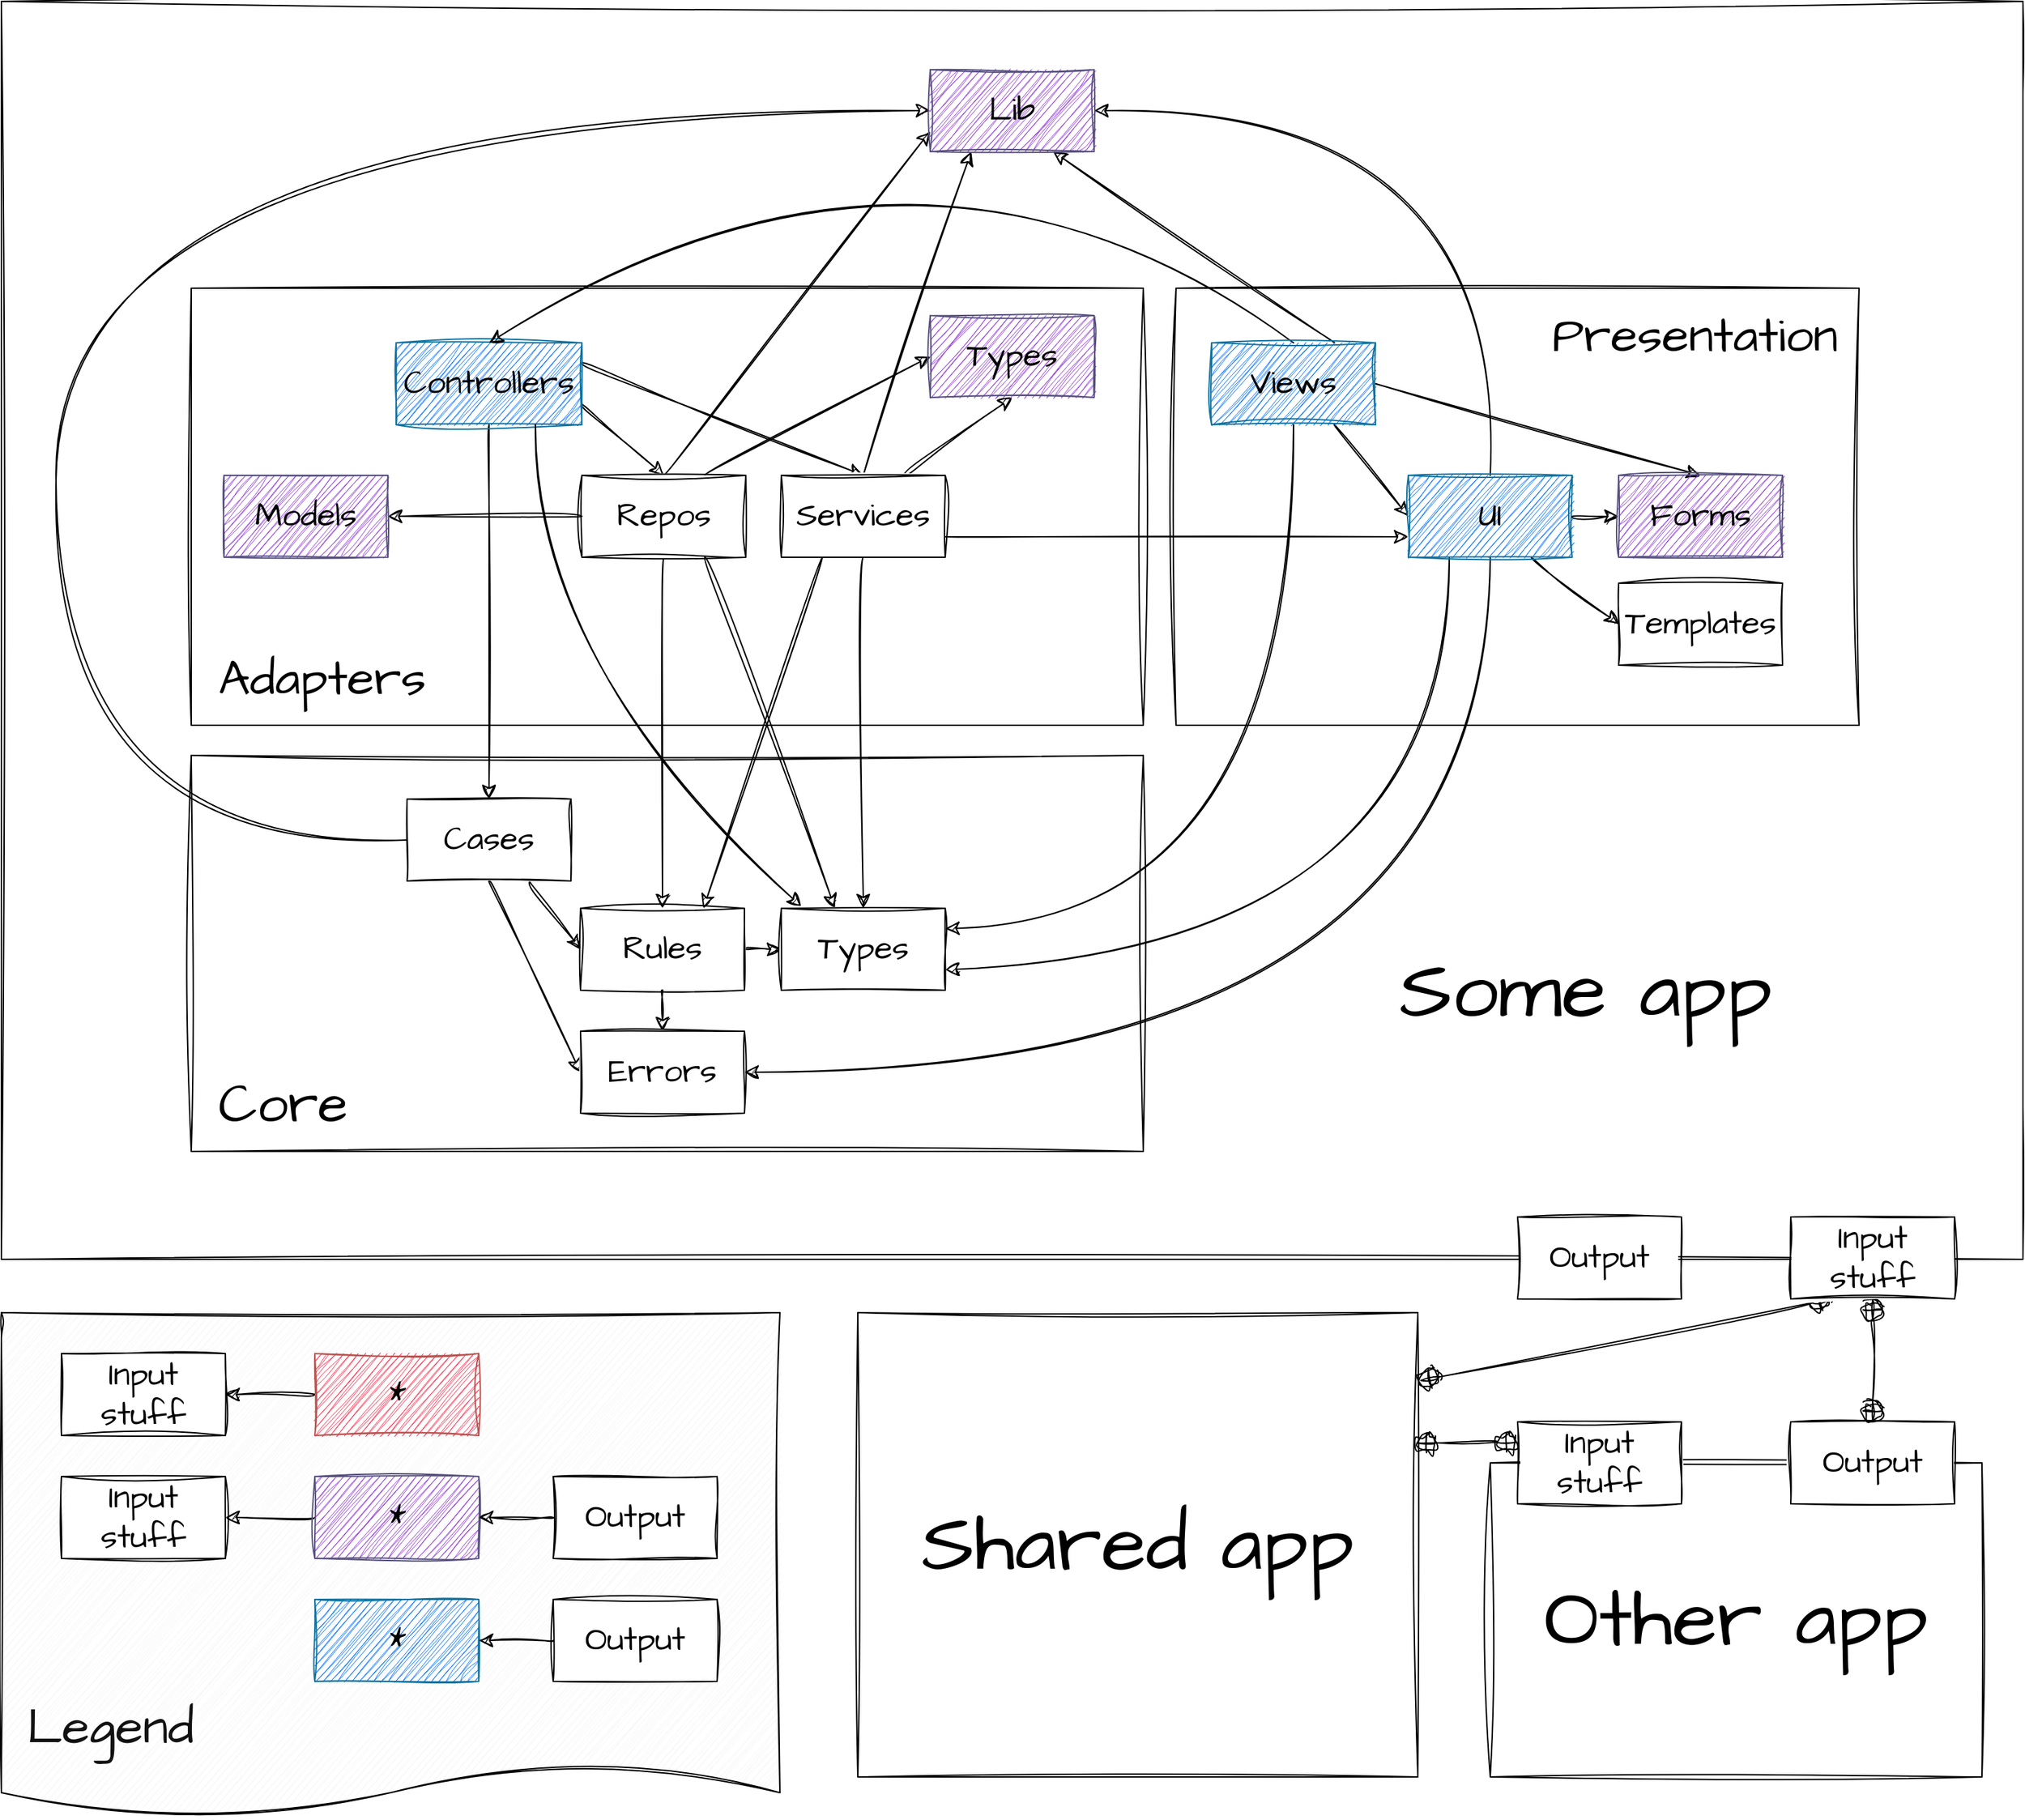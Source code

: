 <mxfile version="23.1.6" type="device">
  <diagram name="Страница — 1" id="mVnU4jTq70OQOzZevwu1">
    <mxGraphModel dx="3011" dy="1306" grid="1" gridSize="10" guides="1" tooltips="1" connect="1" arrows="1" fold="1" page="1" pageScale="1" pageWidth="827" pageHeight="1169" background="none" math="0" shadow="0">
      <root>
        <mxCell id="0" />
        <mxCell id="1" parent="0" />
        <mxCell id="TKcfGHtTZ0yKfoIuQ_Uf-179" value="" style="rounded=0;whiteSpace=wrap;html=1;sketch=1;hachureGap=4;jiggle=2;curveFitting=1;" parent="1" vertex="1">
          <mxGeometry x="-160" y="1120" width="1480" height="921" as="geometry" />
        </mxCell>
        <mxCell id="TKcfGHtTZ0yKfoIuQ_Uf-108" value="" style="rounded=0;whiteSpace=wrap;html=1;sketch=1;hachureGap=4;jiggle=2;curveFitting=1;" parent="1" vertex="1">
          <mxGeometry x="700" y="1330" width="500" height="320" as="geometry" />
        </mxCell>
        <mxCell id="TKcfGHtTZ0yKfoIuQ_Uf-106" value="" style="rounded=0;whiteSpace=wrap;html=1;sketch=1;hachureGap=4;jiggle=2;curveFitting=1;" parent="1" vertex="1">
          <mxGeometry x="-21" y="1330" width="697" height="320" as="geometry" />
        </mxCell>
        <mxCell id="TKcfGHtTZ0yKfoIuQ_Uf-49" value="" style="rounded=0;whiteSpace=wrap;html=1;sketch=1;hachureGap=4;jiggle=2;curveFitting=1;" parent="1" vertex="1">
          <mxGeometry x="-21" y="1672" width="697" height="290" as="geometry" />
        </mxCell>
        <mxCell id="TKcfGHtTZ0yKfoIuQ_Uf-29" style="edgeStyle=none;curved=1;rounded=0;sketch=1;hachureGap=4;jiggle=2;curveFitting=1;orthogonalLoop=1;jettySize=auto;html=1;exitX=0.5;exitY=1;exitDx=0;exitDy=0;entryX=0.5;entryY=0;entryDx=0;entryDy=0;fontSize=12;startSize=8;endSize=8;" parent="1" source="UX74rwGG2f7QxYB9D0yo-84" target="TKcfGHtTZ0yKfoIuQ_Uf-8" edge="1">
          <mxGeometry relative="1" as="geometry" />
        </mxCell>
        <mxCell id="TKcfGHtTZ0yKfoIuQ_Uf-30" style="edgeStyle=none;curved=1;rounded=0;sketch=1;hachureGap=4;jiggle=2;curveFitting=1;orthogonalLoop=1;jettySize=auto;html=1;exitX=1;exitY=0.5;exitDx=0;exitDy=0;entryX=0;entryY=0.5;entryDx=0;entryDy=0;fontSize=12;startSize=8;endSize=8;" parent="1" source="UX74rwGG2f7QxYB9D0yo-84" target="TKcfGHtTZ0yKfoIuQ_Uf-7" edge="1">
          <mxGeometry relative="1" as="geometry" />
        </mxCell>
        <mxCell id="UX74rwGG2f7QxYB9D0yo-84" value="Rules" style="rounded=0;whiteSpace=wrap;html=1;sketch=1;hachureGap=4;jiggle=2;curveFitting=1;fontFamily=Architects Daughter;fontSource=https%3A%2F%2Ffonts.googleapis.com%2Fcss%3Ffamily%3DArchitects%2BDaughter;fontSize=24;" parent="1" vertex="1">
          <mxGeometry x="264" y="1784" width="120" height="60" as="geometry" />
        </mxCell>
        <mxCell id="TKcfGHtTZ0yKfoIuQ_Uf-31" style="edgeStyle=none;curved=1;rounded=0;sketch=1;hachureGap=4;jiggle=2;curveFitting=1;orthogonalLoop=1;jettySize=auto;html=1;exitX=0.5;exitY=1;exitDx=0;exitDy=0;entryX=0;entryY=0.5;entryDx=0;entryDy=0;fontSize=12;startSize=8;endSize=8;" parent="1" source="UX74rwGG2f7QxYB9D0yo-86" target="TKcfGHtTZ0yKfoIuQ_Uf-8" edge="1">
          <mxGeometry relative="1" as="geometry" />
        </mxCell>
        <mxCell id="TKcfGHtTZ0yKfoIuQ_Uf-33" style="edgeStyle=none;curved=1;rounded=0;sketch=1;hachureGap=4;jiggle=2;curveFitting=1;orthogonalLoop=1;jettySize=auto;html=1;exitX=0.75;exitY=1;exitDx=0;exitDy=0;entryX=0;entryY=0.5;entryDx=0;entryDy=0;fontSize=12;startSize=8;endSize=8;" parent="1" source="UX74rwGG2f7QxYB9D0yo-86" target="UX74rwGG2f7QxYB9D0yo-84" edge="1">
          <mxGeometry relative="1" as="geometry" />
        </mxCell>
        <mxCell id="UX74rwGG2f7QxYB9D0yo-86" value="Cases" style="rounded=0;whiteSpace=wrap;html=1;sketch=1;hachureGap=4;jiggle=2;curveFitting=1;fontFamily=Architects Daughter;fontSource=https%3A%2F%2Ffonts.googleapis.com%2Fcss%3Ffamily%3DArchitects%2BDaughter;fontSize=24;" parent="1" vertex="1">
          <mxGeometry x="137" y="1704" width="120" height="60" as="geometry" />
        </mxCell>
        <mxCell id="TKcfGHtTZ0yKfoIuQ_Uf-40" style="edgeStyle=none;curved=1;rounded=0;sketch=1;hachureGap=4;jiggle=2;curveFitting=1;orthogonalLoop=1;jettySize=auto;html=1;exitX=1;exitY=0.75;exitDx=0;exitDy=0;entryX=0.5;entryY=0;entryDx=0;entryDy=0;fontSize=12;startSize=8;endSize=8;" parent="1" source="_jhVTj18RMerrXNWrsl8-9" target="TKcfGHtTZ0yKfoIuQ_Uf-2" edge="1">
          <mxGeometry relative="1" as="geometry" />
        </mxCell>
        <mxCell id="TKcfGHtTZ0yKfoIuQ_Uf-41" style="edgeStyle=none;curved=1;rounded=0;sketch=1;hachureGap=4;jiggle=2;curveFitting=1;orthogonalLoop=1;jettySize=auto;html=1;exitX=1;exitY=0.25;exitDx=0;exitDy=0;entryX=0.5;entryY=0;entryDx=0;entryDy=0;fontSize=12;startSize=8;endSize=8;" parent="1" source="_jhVTj18RMerrXNWrsl8-9" target="hDsHlZ-aKoO3E3blfvCy-31" edge="1">
          <mxGeometry relative="1" as="geometry" />
        </mxCell>
        <mxCell id="TKcfGHtTZ0yKfoIuQ_Uf-51" style="edgeStyle=none;curved=1;rounded=0;sketch=1;hachureGap=4;jiggle=2;curveFitting=1;orthogonalLoop=1;jettySize=auto;html=1;exitX=0.5;exitY=1;exitDx=0;exitDy=0;entryX=0.5;entryY=0;entryDx=0;entryDy=0;fontSize=12;startSize=8;endSize=8;" parent="1" source="_jhVTj18RMerrXNWrsl8-9" target="UX74rwGG2f7QxYB9D0yo-86" edge="1">
          <mxGeometry relative="1" as="geometry" />
        </mxCell>
        <mxCell id="_jhVTj18RMerrXNWrsl8-9" value="Controllers" style="rounded=0;whiteSpace=wrap;html=1;sketch=1;hachureGap=4;jiggle=2;curveFitting=1;fontFamily=Architects Daughter;fontSource=https%3A%2F%2Ffonts.googleapis.com%2Fcss%3Ffamily%3DArchitects%2BDaughter;fontSize=24;fillColor=#0D76FF;strokeColor=#10739e;" parent="1" vertex="1">
          <mxGeometry x="129" y="1370" width="136" height="60" as="geometry" />
        </mxCell>
        <mxCell id="TKcfGHtTZ0yKfoIuQ_Uf-53" style="edgeStyle=none;curved=1;rounded=0;sketch=1;hachureGap=4;jiggle=2;curveFitting=1;orthogonalLoop=1;jettySize=auto;html=1;exitX=0.5;exitY=1;exitDx=0;exitDy=0;entryX=0.5;entryY=0;entryDx=0;entryDy=0;fontSize=12;startSize=8;endSize=8;" parent="1" source="hDsHlZ-aKoO3E3blfvCy-31" target="TKcfGHtTZ0yKfoIuQ_Uf-7" edge="1">
          <mxGeometry relative="1" as="geometry" />
        </mxCell>
        <mxCell id="TKcfGHtTZ0yKfoIuQ_Uf-55" style="edgeStyle=none;curved=1;rounded=0;sketch=1;hachureGap=4;jiggle=2;curveFitting=1;orthogonalLoop=1;jettySize=auto;html=1;exitX=0.25;exitY=1;exitDx=0;exitDy=0;entryX=0.75;entryY=0;entryDx=0;entryDy=0;fontSize=12;startSize=8;endSize=8;" parent="1" source="hDsHlZ-aKoO3E3blfvCy-31" target="UX74rwGG2f7QxYB9D0yo-84" edge="1">
          <mxGeometry relative="1" as="geometry" />
        </mxCell>
        <mxCell id="TKcfGHtTZ0yKfoIuQ_Uf-114" style="edgeStyle=none;curved=1;rounded=0;sketch=1;hachureGap=4;jiggle=2;curveFitting=1;orthogonalLoop=1;jettySize=auto;html=1;exitX=0.75;exitY=0;exitDx=0;exitDy=0;entryX=0.5;entryY=1;entryDx=0;entryDy=0;fontSize=12;startSize=8;endSize=8;" parent="1" source="hDsHlZ-aKoO3E3blfvCy-31" target="TKcfGHtTZ0yKfoIuQ_Uf-113" edge="1">
          <mxGeometry relative="1" as="geometry" />
        </mxCell>
        <mxCell id="TKcfGHtTZ0yKfoIuQ_Uf-125" style="edgeStyle=none;curved=1;rounded=0;sketch=1;hachureGap=4;jiggle=2;curveFitting=1;orthogonalLoop=1;jettySize=auto;html=1;exitX=1;exitY=0.75;exitDx=0;exitDy=0;entryX=0;entryY=0.75;entryDx=0;entryDy=0;fontSize=12;startSize=8;endSize=8;" parent="1" source="hDsHlZ-aKoO3E3blfvCy-31" target="TKcfGHtTZ0yKfoIuQ_Uf-71" edge="1">
          <mxGeometry relative="1" as="geometry" />
        </mxCell>
        <mxCell id="TKcfGHtTZ0yKfoIuQ_Uf-146" style="edgeStyle=none;curved=1;rounded=0;sketch=1;hachureGap=4;jiggle=2;curveFitting=1;orthogonalLoop=1;jettySize=auto;html=1;exitX=0.5;exitY=0;exitDx=0;exitDy=0;entryX=0.25;entryY=1;entryDx=0;entryDy=0;fontSize=12;startSize=8;endSize=8;" parent="1" source="hDsHlZ-aKoO3E3blfvCy-31" target="TKcfGHtTZ0yKfoIuQ_Uf-134" edge="1">
          <mxGeometry relative="1" as="geometry" />
        </mxCell>
        <mxCell id="hDsHlZ-aKoO3E3blfvCy-31" value="Services" style="rounded=0;whiteSpace=wrap;html=1;sketch=1;hachureGap=4;jiggle=2;curveFitting=1;fontFamily=Architects Daughter;fontSource=https%3A%2F%2Ffonts.googleapis.com%2Fcss%3Ffamily%3DArchitects%2BDaughter;fontSize=24;" parent="1" vertex="1">
          <mxGeometry x="411" y="1467" width="120" height="60" as="geometry" />
        </mxCell>
        <mxCell id="TKcfGHtTZ0yKfoIuQ_Uf-52" style="edgeStyle=none;curved=1;rounded=0;sketch=1;hachureGap=4;jiggle=2;curveFitting=1;orthogonalLoop=1;jettySize=auto;html=1;exitX=0.5;exitY=1;exitDx=0;exitDy=0;entryX=0.5;entryY=0;entryDx=0;entryDy=0;fontSize=12;startSize=8;endSize=8;" parent="1" source="TKcfGHtTZ0yKfoIuQ_Uf-2" target="UX74rwGG2f7QxYB9D0yo-84" edge="1">
          <mxGeometry relative="1" as="geometry" />
        </mxCell>
        <mxCell id="TKcfGHtTZ0yKfoIuQ_Uf-115" style="edgeStyle=none;curved=1;rounded=0;sketch=1;hachureGap=4;jiggle=2;curveFitting=1;orthogonalLoop=1;jettySize=auto;html=1;exitX=0.75;exitY=0;exitDx=0;exitDy=0;entryX=0;entryY=0.5;entryDx=0;entryDy=0;fontSize=12;startSize=8;endSize=8;" parent="1" source="TKcfGHtTZ0yKfoIuQ_Uf-2" target="TKcfGHtTZ0yKfoIuQ_Uf-113" edge="1">
          <mxGeometry relative="1" as="geometry" />
        </mxCell>
        <mxCell id="TKcfGHtTZ0yKfoIuQ_Uf-124" style="edgeStyle=none;curved=1;rounded=0;sketch=1;hachureGap=4;jiggle=2;curveFitting=1;orthogonalLoop=1;jettySize=auto;html=1;exitX=0;exitY=0.5;exitDx=0;exitDy=0;entryX=1;entryY=0.5;entryDx=0;entryDy=0;fontSize=12;startSize=8;endSize=8;" parent="1" source="TKcfGHtTZ0yKfoIuQ_Uf-2" target="TKcfGHtTZ0yKfoIuQ_Uf-90" edge="1">
          <mxGeometry relative="1" as="geometry" />
        </mxCell>
        <mxCell id="TKcfGHtTZ0yKfoIuQ_Uf-139" style="edgeStyle=none;curved=1;rounded=0;sketch=1;hachureGap=4;jiggle=2;curveFitting=1;orthogonalLoop=1;jettySize=auto;html=1;exitX=0.5;exitY=0;exitDx=0;exitDy=0;entryX=0;entryY=0.75;entryDx=0;entryDy=0;fontSize=12;startSize=8;endSize=8;" parent="1" source="TKcfGHtTZ0yKfoIuQ_Uf-2" target="TKcfGHtTZ0yKfoIuQ_Uf-134" edge="1">
          <mxGeometry relative="1" as="geometry" />
        </mxCell>
        <mxCell id="TKcfGHtTZ0yKfoIuQ_Uf-2" value="Repos" style="rounded=0;whiteSpace=wrap;html=1;sketch=1;hachureGap=4;jiggle=2;curveFitting=1;fontFamily=Architects Daughter;fontSource=https%3A%2F%2Ffonts.googleapis.com%2Fcss%3Ffamily%3DArchitects%2BDaughter;fontSize=24;" parent="1" vertex="1">
          <mxGeometry x="265" y="1467" width="120" height="60" as="geometry" />
        </mxCell>
        <mxCell id="TKcfGHtTZ0yKfoIuQ_Uf-7" value="Types" style="rounded=0;whiteSpace=wrap;html=1;sketch=1;hachureGap=4;jiggle=2;curveFitting=1;fontFamily=Architects Daughter;fontSource=https%3A%2F%2Ffonts.googleapis.com%2Fcss%3Ffamily%3DArchitects%2BDaughter;fontSize=24;" parent="1" vertex="1">
          <mxGeometry x="411" y="1784" width="120" height="60" as="geometry" />
        </mxCell>
        <mxCell id="TKcfGHtTZ0yKfoIuQ_Uf-8" value="Errors" style="rounded=0;whiteSpace=wrap;html=1;sketch=1;hachureGap=4;jiggle=2;curveFitting=1;fontFamily=Architects Daughter;fontSource=https%3A%2F%2Ffonts.googleapis.com%2Fcss%3Ffamily%3DArchitects%2BDaughter;fontSize=24;" parent="1" vertex="1">
          <mxGeometry x="264" y="1874" width="120" height="60" as="geometry" />
        </mxCell>
        <mxCell id="TKcfGHtTZ0yKfoIuQ_Uf-50" value="Core" style="text;html=1;align=left;verticalAlign=middle;whiteSpace=wrap;rounded=0;fontSize=40;fontFamily=Architects Daughter;fontSource=https%3A%2F%2Ffonts.googleapis.com%2Fcss%3Ffamily%3DArchitects%2BDaughter;" parent="1" vertex="1">
          <mxGeometry x="-3.5" y="1913" width="60" height="30" as="geometry" />
        </mxCell>
        <mxCell id="TKcfGHtTZ0yKfoIuQ_Uf-54" style="edgeStyle=none;curved=1;rounded=0;sketch=1;hachureGap=4;jiggle=2;curveFitting=1;orthogonalLoop=1;jettySize=auto;html=1;exitX=0.75;exitY=1;exitDx=0;exitDy=0;entryX=0.327;entryY=-0.006;entryDx=0;entryDy=0;entryPerimeter=0;fontSize=12;startSize=8;endSize=8;" parent="1" source="TKcfGHtTZ0yKfoIuQ_Uf-2" target="TKcfGHtTZ0yKfoIuQ_Uf-7" edge="1">
          <mxGeometry relative="1" as="geometry" />
        </mxCell>
        <mxCell id="TKcfGHtTZ0yKfoIuQ_Uf-59" style="edgeStyle=none;curved=1;rounded=0;sketch=1;hachureGap=4;jiggle=2;curveFitting=1;orthogonalLoop=1;jettySize=auto;html=1;exitX=0.75;exitY=1;exitDx=0;exitDy=0;entryX=0.122;entryY=-0.025;entryDx=0;entryDy=0;entryPerimeter=0;fontSize=12;startSize=8;endSize=8;" parent="1" source="_jhVTj18RMerrXNWrsl8-9" target="TKcfGHtTZ0yKfoIuQ_Uf-7" edge="1">
          <mxGeometry relative="1" as="geometry">
            <Array as="points">
              <mxPoint x="231" y="1610" />
            </Array>
          </mxGeometry>
        </mxCell>
        <mxCell id="TKcfGHtTZ0yKfoIuQ_Uf-76" style="edgeStyle=none;curved=1;rounded=0;sketch=1;hachureGap=4;jiggle=2;curveFitting=1;orthogonalLoop=1;jettySize=auto;html=1;exitX=0.75;exitY=1;exitDx=0;exitDy=0;entryX=0;entryY=0.5;entryDx=0;entryDy=0;fontSize=12;startSize=8;endSize=8;" parent="1" source="TKcfGHtTZ0yKfoIuQ_Uf-62" target="TKcfGHtTZ0yKfoIuQ_Uf-71" edge="1">
          <mxGeometry relative="1" as="geometry" />
        </mxCell>
        <mxCell id="TKcfGHtTZ0yKfoIuQ_Uf-77" style="edgeStyle=none;curved=1;rounded=0;sketch=1;hachureGap=4;jiggle=2;curveFitting=1;orthogonalLoop=1;jettySize=auto;html=1;exitX=1;exitY=0.5;exitDx=0;exitDy=0;entryX=0.5;entryY=0;entryDx=0;entryDy=0;fontSize=12;startSize=8;endSize=8;" parent="1" source="TKcfGHtTZ0yKfoIuQ_Uf-62" target="TKcfGHtTZ0yKfoIuQ_Uf-73" edge="1">
          <mxGeometry relative="1" as="geometry" />
        </mxCell>
        <mxCell id="TKcfGHtTZ0yKfoIuQ_Uf-83" style="edgeStyle=none;curved=1;rounded=0;sketch=1;hachureGap=4;jiggle=2;curveFitting=1;orthogonalLoop=1;jettySize=auto;html=1;exitX=0.5;exitY=0;exitDx=0;exitDy=0;entryX=0.5;entryY=0;entryDx=0;entryDy=0;fontSize=12;startSize=8;endSize=8;" parent="1" source="TKcfGHtTZ0yKfoIuQ_Uf-62" target="_jhVTj18RMerrXNWrsl8-9" edge="1">
          <mxGeometry relative="1" as="geometry">
            <Array as="points">
              <mxPoint x="520" y="1170" />
            </Array>
          </mxGeometry>
        </mxCell>
        <mxCell id="TKcfGHtTZ0yKfoIuQ_Uf-110" style="edgeStyle=none;curved=1;rounded=0;sketch=1;hachureGap=4;jiggle=2;curveFitting=1;orthogonalLoop=1;jettySize=auto;html=1;exitX=0.5;exitY=1;exitDx=0;exitDy=0;entryX=1;entryY=0.25;entryDx=0;entryDy=0;fontSize=12;startSize=8;endSize=8;" parent="1" source="TKcfGHtTZ0yKfoIuQ_Uf-62" target="TKcfGHtTZ0yKfoIuQ_Uf-7" edge="1">
          <mxGeometry relative="1" as="geometry">
            <Array as="points">
              <mxPoint x="786" y="1790" />
            </Array>
          </mxGeometry>
        </mxCell>
        <mxCell id="TKcfGHtTZ0yKfoIuQ_Uf-137" style="edgeStyle=none;curved=1;rounded=0;sketch=1;hachureGap=4;jiggle=2;curveFitting=1;orthogonalLoop=1;jettySize=auto;html=1;exitX=0.75;exitY=0;exitDx=0;exitDy=0;entryX=0.75;entryY=1;entryDx=0;entryDy=0;fontSize=12;startSize=8;endSize=8;" parent="1" source="TKcfGHtTZ0yKfoIuQ_Uf-62" target="TKcfGHtTZ0yKfoIuQ_Uf-134" edge="1">
          <mxGeometry relative="1" as="geometry" />
        </mxCell>
        <mxCell id="TKcfGHtTZ0yKfoIuQ_Uf-62" value="Views" style="rounded=0;whiteSpace=wrap;html=1;sketch=1;hachureGap=4;jiggle=2;curveFitting=1;fontFamily=Architects Daughter;fontSource=https%3A%2F%2Ffonts.googleapis.com%2Fcss%3Ffamily%3DArchitects%2BDaughter;fontSize=24;fillColor=#0D76FF;strokeColor=#10739e;" parent="1" vertex="1">
          <mxGeometry x="726" y="1370" width="120" height="60" as="geometry" />
        </mxCell>
        <mxCell id="TKcfGHtTZ0yKfoIuQ_Uf-138" style="edgeStyle=none;curved=1;rounded=0;sketch=1;hachureGap=4;jiggle=2;curveFitting=1;orthogonalLoop=1;jettySize=auto;html=1;exitX=0;exitY=0.5;exitDx=0;exitDy=0;entryX=0;entryY=0.5;entryDx=0;entryDy=0;fontSize=12;startSize=8;endSize=8;" parent="1" source="UX74rwGG2f7QxYB9D0yo-86" target="TKcfGHtTZ0yKfoIuQ_Uf-134" edge="1">
          <mxGeometry relative="1" as="geometry">
            <Array as="points">
              <mxPoint x="-120" y="1742" />
              <mxPoint x="-120" y="1200" />
            </Array>
            <mxPoint x="3" y="1822.0" as="sourcePoint" />
          </mxGeometry>
        </mxCell>
        <mxCell id="TKcfGHtTZ0yKfoIuQ_Uf-70" value="Adapters" style="text;html=1;align=left;verticalAlign=middle;whiteSpace=wrap;rounded=0;fontSize=36;fontFamily=Architects Daughter;fontSource=https%3A%2F%2Ffonts.googleapis.com%2Fcss%3Ffamily%3DArchitects%2BDaughter;" parent="1" vertex="1">
          <mxGeometry x="-3.5" y="1601" width="60" height="30" as="geometry" />
        </mxCell>
        <mxCell id="TKcfGHtTZ0yKfoIuQ_Uf-84" style="edgeStyle=none;curved=1;rounded=0;sketch=1;hachureGap=4;jiggle=2;curveFitting=1;orthogonalLoop=1;jettySize=auto;html=1;exitX=1;exitY=0.5;exitDx=0;exitDy=0;entryX=0;entryY=0.5;entryDx=0;entryDy=0;fontSize=12;startSize=8;endSize=8;" parent="1" source="TKcfGHtTZ0yKfoIuQ_Uf-71" target="TKcfGHtTZ0yKfoIuQ_Uf-73" edge="1">
          <mxGeometry relative="1" as="geometry" />
        </mxCell>
        <mxCell id="TKcfGHtTZ0yKfoIuQ_Uf-85" style="edgeStyle=none;curved=1;rounded=0;sketch=1;hachureGap=4;jiggle=2;curveFitting=1;orthogonalLoop=1;jettySize=auto;html=1;exitX=0.5;exitY=1;exitDx=0;exitDy=0;entryX=1;entryY=0.5;entryDx=0;entryDy=0;fontSize=12;startSize=8;endSize=8;" parent="1" source="TKcfGHtTZ0yKfoIuQ_Uf-71" target="TKcfGHtTZ0yKfoIuQ_Uf-8" edge="1">
          <mxGeometry relative="1" as="geometry">
            <Array as="points">
              <mxPoint x="930" y="1900" />
            </Array>
          </mxGeometry>
        </mxCell>
        <mxCell id="TKcfGHtTZ0yKfoIuQ_Uf-118" style="edgeStyle=none;curved=1;rounded=0;sketch=1;hachureGap=4;jiggle=2;curveFitting=1;orthogonalLoop=1;jettySize=auto;html=1;exitX=0.25;exitY=1;exitDx=0;exitDy=0;entryX=1;entryY=0.75;entryDx=0;entryDy=0;fontSize=12;startSize=8;endSize=8;" parent="1" source="TKcfGHtTZ0yKfoIuQ_Uf-71" target="TKcfGHtTZ0yKfoIuQ_Uf-7" edge="1">
          <mxGeometry relative="1" as="geometry">
            <Array as="points">
              <mxPoint x="900" y="1814" />
            </Array>
          </mxGeometry>
        </mxCell>
        <mxCell id="TKcfGHtTZ0yKfoIuQ_Uf-123" style="edgeStyle=none;curved=1;rounded=0;sketch=1;hachureGap=4;jiggle=2;curveFitting=1;orthogonalLoop=1;jettySize=auto;html=1;exitX=0.75;exitY=1;exitDx=0;exitDy=0;entryX=0;entryY=0.5;entryDx=0;entryDy=0;fontSize=12;startSize=8;endSize=8;" parent="1" source="TKcfGHtTZ0yKfoIuQ_Uf-71" target="TKcfGHtTZ0yKfoIuQ_Uf-121" edge="1">
          <mxGeometry relative="1" as="geometry" />
        </mxCell>
        <mxCell id="TKcfGHtTZ0yKfoIuQ_Uf-136" style="edgeStyle=none;curved=1;rounded=0;sketch=1;hachureGap=4;jiggle=2;curveFitting=1;orthogonalLoop=1;jettySize=auto;html=1;exitX=0.5;exitY=0;exitDx=0;exitDy=0;entryX=1;entryY=0.5;entryDx=0;entryDy=0;fontSize=12;startSize=8;endSize=8;" parent="1" source="TKcfGHtTZ0yKfoIuQ_Uf-71" target="TKcfGHtTZ0yKfoIuQ_Uf-134" edge="1">
          <mxGeometry relative="1" as="geometry">
            <Array as="points">
              <mxPoint x="940" y="1200" />
            </Array>
          </mxGeometry>
        </mxCell>
        <mxCell id="TKcfGHtTZ0yKfoIuQ_Uf-71" value="UI" style="rounded=0;whiteSpace=wrap;html=1;sketch=1;hachureGap=4;jiggle=2;curveFitting=1;fontFamily=Architects Daughter;fontSource=https%3A%2F%2Ffonts.googleapis.com%2Fcss%3Ffamily%3DArchitects%2BDaughter;fontSize=24;fillColor=#0D76FF;strokeColor=#10739e;" parent="1" vertex="1">
          <mxGeometry x="870" y="1467" width="120" height="60" as="geometry" />
        </mxCell>
        <mxCell id="TKcfGHtTZ0yKfoIuQ_Uf-73" value="Forms" style="rounded=0;whiteSpace=wrap;html=1;sketch=1;hachureGap=4;jiggle=2;curveFitting=1;fontFamily=Architects Daughter;fontSource=https%3A%2F%2Ffonts.googleapis.com%2Fcss%3Ffamily%3DArchitects%2BDaughter;fontSize=24;fillColor=#943FD9;strokeColor=#56517e;" parent="1" vertex="1">
          <mxGeometry x="1024" y="1467" width="120" height="60" as="geometry" />
        </mxCell>
        <mxCell id="TKcfGHtTZ0yKfoIuQ_Uf-90" value="Models" style="rounded=0;whiteSpace=wrap;html=1;hachureGap=4;fontFamily=Architects Daughter;fontSource=https%3A%2F%2Ffonts.googleapis.com%2Fcss%3Ffamily%3DArchitects%2BDaughter;fontSize=24;sketch=1;curveFitting=1;jiggle=2;glass=0;fillColor=#943FD9;strokeColor=#56517e;" parent="1" vertex="1">
          <mxGeometry x="3" y="1467" width="120" height="60" as="geometry" />
        </mxCell>
        <mxCell id="TKcfGHtTZ0yKfoIuQ_Uf-111" value="Presentation" style="text;html=1;align=center;verticalAlign=middle;whiteSpace=wrap;rounded=0;fontSize=36;fontFamily=Architects Daughter;fontSource=https%3A%2F%2Ffonts.googleapis.com%2Fcss%3Ffamily%3DArchitects%2BDaughter;" parent="1" vertex="1">
          <mxGeometry x="1050" y="1350" width="60" height="30" as="geometry" />
        </mxCell>
        <mxCell id="TKcfGHtTZ0yKfoIuQ_Uf-113" value="Types" style="rounded=0;whiteSpace=wrap;html=1;sketch=1;hachureGap=4;jiggle=2;curveFitting=1;fontFamily=Architects Daughter;fontSource=https%3A%2F%2Ffonts.googleapis.com%2Fcss%3Ffamily%3DArchitects%2BDaughter;fontSize=24;fillColor=#943FD9;strokeColor=#56517e;" parent="1" vertex="1">
          <mxGeometry x="520" y="1350" width="120" height="60" as="geometry" />
        </mxCell>
        <mxCell id="TKcfGHtTZ0yKfoIuQ_Uf-121" value="Templates" style="rounded=0;whiteSpace=wrap;html=1;sketch=1;hachureGap=4;jiggle=2;curveFitting=1;fontFamily=Architects Daughter;fontSource=https%3A%2F%2Ffonts.googleapis.com%2Fcss%3Ffamily%3DArchitects%2BDaughter;fontSize=24;" parent="1" vertex="1">
          <mxGeometry x="1024" y="1546" width="120" height="60" as="geometry" />
        </mxCell>
        <mxCell id="TKcfGHtTZ0yKfoIuQ_Uf-134" value="Lib" style="rounded=0;whiteSpace=wrap;html=1;sketch=1;hachureGap=4;jiggle=2;curveFitting=1;fontFamily=Architects Daughter;fontSource=https%3A%2F%2Ffonts.googleapis.com%2Fcss%3Ffamily%3DArchitects%2BDaughter;fontSize=24;fillColor=#943FD9;strokeColor=#56517e;" parent="1" vertex="1">
          <mxGeometry x="520" y="1170" width="120" height="60" as="geometry" />
        </mxCell>
        <mxCell id="TKcfGHtTZ0yKfoIuQ_Uf-221" style="edgeStyle=none;curved=1;rounded=0;sketch=1;hachureGap=4;jiggle=2;curveFitting=1;orthogonalLoop=1;jettySize=auto;html=1;exitX=0.5;exitY=1;exitDx=0;exitDy=0;entryX=0.5;entryY=0;entryDx=0;entryDy=0;fontSize=12;startSize=6;endSize=6;endArrow=circlePlus;endFill=0;startArrow=circlePlus;startFill=0;" parent="1" source="TKcfGHtTZ0yKfoIuQ_Uf-211" target="TKcfGHtTZ0yKfoIuQ_Uf-215" edge="1">
          <mxGeometry relative="1" as="geometry" />
        </mxCell>
        <mxCell id="TKcfGHtTZ0yKfoIuQ_Uf-226" style="edgeStyle=none;curved=1;rounded=0;sketch=1;hachureGap=4;jiggle=2;curveFitting=1;orthogonalLoop=1;jettySize=auto;html=1;exitX=0.25;exitY=1;exitDx=0;exitDy=0;fontSize=12;endArrow=circlePlus;endFill=0;entryX=1.003;entryY=0.147;entryDx=0;entryDy=0;entryPerimeter=0;startArrow=circlePlus;startFill=0;" parent="1" source="TKcfGHtTZ0yKfoIuQ_Uf-211" target="TKcfGHtTZ0yKfoIuQ_Uf-213" edge="1">
          <mxGeometry relative="1" as="geometry">
            <mxPoint x="880" y="2170" as="targetPoint" />
          </mxGeometry>
        </mxCell>
        <mxCell id="TKcfGHtTZ0yKfoIuQ_Uf-211" value="Input stuff" style="rounded=0;whiteSpace=wrap;html=1;sketch=1;hachureGap=4;jiggle=2;curveFitting=1;fontFamily=Architects Daughter;fontSource=https%3A%2F%2Ffonts.googleapis.com%2Fcss%3Ffamily%3DArchitects%2BDaughter;fontSize=24;" parent="1" vertex="1">
          <mxGeometry x="1150" y="2010" width="120" height="60" as="geometry" />
        </mxCell>
        <mxCell id="TKcfGHtTZ0yKfoIuQ_Uf-212" value="Output" style="rounded=0;whiteSpace=wrap;html=1;sketch=1;hachureGap=4;jiggle=2;curveFitting=1;fontFamily=Architects Daughter;fontSource=https%3A%2F%2Ffonts.googleapis.com%2Fcss%3Ffamily%3DArchitects%2BDaughter;fontSize=24;" parent="1" vertex="1">
          <mxGeometry x="950" y="2010" width="120" height="60" as="geometry" />
        </mxCell>
        <mxCell id="TKcfGHtTZ0yKfoIuQ_Uf-213" value="Shared app" style="rounded=0;whiteSpace=wrap;html=1;sketch=1;hachureGap=4;jiggle=2;curveFitting=1;fontSize=60;fontFamily=Architects Daughter;fontSource=https%3A%2F%2Ffonts.googleapis.com%2Fcss%3Ffamily%3DArchitects%2BDaughter;" parent="1" vertex="1">
          <mxGeometry x="467" y="2080" width="410" height="340" as="geometry" />
        </mxCell>
        <mxCell id="TKcfGHtTZ0yKfoIuQ_Uf-214" value="&lt;font style=&quot;font-size: 60px;&quot;&gt;Other app&lt;/font&gt;" style="rounded=0;whiteSpace=wrap;html=1;sketch=1;hachureGap=4;jiggle=2;curveFitting=1;fontFamily=Architects Daughter;fontSource=https%3A%2F%2Ffonts.googleapis.com%2Fcss%3Ffamily%3DArchitects%2BDaughter;fontSize=60;" parent="1" vertex="1">
          <mxGeometry x="930" y="2190" width="360" height="230" as="geometry" />
        </mxCell>
        <mxCell id="TKcfGHtTZ0yKfoIuQ_Uf-215" value="Output" style="rounded=0;whiteSpace=wrap;html=1;sketch=1;hachureGap=4;jiggle=2;curveFitting=1;fontFamily=Architects Daughter;fontSource=https%3A%2F%2Ffonts.googleapis.com%2Fcss%3Ffamily%3DArchitects%2BDaughter;fontSize=24;" parent="1" vertex="1">
          <mxGeometry x="1150" y="2160" width="120" height="60" as="geometry" />
        </mxCell>
        <mxCell id="TKcfGHtTZ0yKfoIuQ_Uf-216" value="Input stuff" style="rounded=0;whiteSpace=wrap;html=1;sketch=1;hachureGap=4;jiggle=2;curveFitting=1;fontFamily=Architects Daughter;fontSource=https%3A%2F%2Ffonts.googleapis.com%2Fcss%3Ffamily%3DArchitects%2BDaughter;fontSize=24;" parent="1" vertex="1">
          <mxGeometry x="950" y="2160" width="120" height="60" as="geometry" />
        </mxCell>
        <mxCell id="TKcfGHtTZ0yKfoIuQ_Uf-223" style="edgeStyle=none;curved=1;rounded=0;sketch=1;hachureGap=4;jiggle=2;curveFitting=1;orthogonalLoop=1;jettySize=auto;html=1;exitX=0;exitY=0.25;exitDx=0;exitDy=0;entryX=0.996;entryY=0.281;entryDx=0;entryDy=0;entryPerimeter=0;fontSize=12;startSize=6;endSize=6;endArrow=circlePlus;endFill=0;startArrow=circlePlus;startFill=0;" parent="1" source="TKcfGHtTZ0yKfoIuQ_Uf-216" target="TKcfGHtTZ0yKfoIuQ_Uf-213" edge="1">
          <mxGeometry relative="1" as="geometry" />
        </mxCell>
        <mxCell id="TKcfGHtTZ0yKfoIuQ_Uf-227" value="Some app" style="text;html=1;align=center;verticalAlign=middle;whiteSpace=wrap;rounded=0;fontSize=60;fontFamily=Architects Daughter;fontSource=https%3A%2F%2Ffonts.googleapis.com%2Fcss%3Ffamily%3DArchitects%2BDaughter;" parent="1" vertex="1">
          <mxGeometry x="810" y="1830" width="380" height="30" as="geometry" />
        </mxCell>
        <mxCell id="TKcfGHtTZ0yKfoIuQ_Uf-176" value="" style="shape=document;whiteSpace=wrap;html=1;boundedLbl=1;sketch=1;hachureGap=4;jiggle=2;curveFitting=1;size=0.1;fillColor=#F7F7F7;container=0;" parent="1" vertex="1">
          <mxGeometry x="-160" y="2080" width="570" height="370" as="geometry" />
        </mxCell>
        <mxCell id="TKcfGHtTZ0yKfoIuQ_Uf-160" value="Output" style="rounded=0;whiteSpace=wrap;html=1;sketch=1;hachureGap=4;jiggle=2;curveFitting=1;fontFamily=Architects Daughter;fontSource=https%3A%2F%2Ffonts.googleapis.com%2Fcss%3Ffamily%3DArchitects%2BDaughter;fontSize=24;container=0;" parent="1" vertex="1">
          <mxGeometry x="244" y="2290" width="120" height="60" as="geometry" />
        </mxCell>
        <mxCell id="TKcfGHtTZ0yKfoIuQ_Uf-161" value="*" style="rounded=0;whiteSpace=wrap;html=1;sketch=1;hachureGap=4;jiggle=2;curveFitting=1;fontFamily=Architects Daughter;fontSource=https%3A%2F%2Ffonts.googleapis.com%2Fcss%3Ffamily%3DArchitects%2BDaughter;fontSize=24;fillColor=#0D76FF;strokeColor=#10739e;container=0;" parent="1" vertex="1">
          <mxGeometry x="69.5" y="2290" width="120" height="60" as="geometry" />
        </mxCell>
        <mxCell id="TKcfGHtTZ0yKfoIuQ_Uf-175" style="edgeStyle=none;curved=1;rounded=0;sketch=1;hachureGap=4;jiggle=2;curveFitting=1;orthogonalLoop=1;jettySize=auto;html=1;exitX=0;exitY=0.5;exitDx=0;exitDy=0;entryX=1;entryY=0.5;entryDx=0;entryDy=0;fontSize=12;startSize=8;endSize=8;" parent="1" source="TKcfGHtTZ0yKfoIuQ_Uf-160" target="TKcfGHtTZ0yKfoIuQ_Uf-161" edge="1">
          <mxGeometry relative="1" as="geometry" />
        </mxCell>
        <mxCell id="TKcfGHtTZ0yKfoIuQ_Uf-165" value="Input stuff" style="rounded=0;whiteSpace=wrap;html=1;sketch=1;hachureGap=4;jiggle=2;curveFitting=1;fontFamily=Architects Daughter;fontSource=https%3A%2F%2Ffonts.googleapis.com%2Fcss%3Ffamily%3DArchitects%2BDaughter;fontSize=24;container=0;" parent="1" vertex="1">
          <mxGeometry x="-116" y="2110" width="120" height="60" as="geometry" />
        </mxCell>
        <mxCell id="TKcfGHtTZ0yKfoIuQ_Uf-168" style="edgeStyle=none;curved=1;rounded=0;sketch=1;hachureGap=4;jiggle=2;curveFitting=1;orthogonalLoop=1;jettySize=auto;html=1;exitX=0;exitY=0.5;exitDx=0;exitDy=0;entryX=1;entryY=0.5;entryDx=0;entryDy=0;fontSize=12;startSize=8;endSize=8;" parent="1" source="TKcfGHtTZ0yKfoIuQ_Uf-167" target="TKcfGHtTZ0yKfoIuQ_Uf-165" edge="1">
          <mxGeometry relative="1" as="geometry" />
        </mxCell>
        <mxCell id="TKcfGHtTZ0yKfoIuQ_Uf-167" value="*" style="rounded=0;whiteSpace=wrap;html=1;sketch=1;hachureGap=4;jiggle=2;curveFitting=1;fontFamily=Architects Daughter;fontSource=https%3A%2F%2Ffonts.googleapis.com%2Fcss%3Ffamily%3DArchitects%2BDaughter;fontSize=24;fillColor=#ff3352;strokeColor=#b85450;container=0;" parent="1" vertex="1">
          <mxGeometry x="69.5" y="2110" width="120" height="60" as="geometry" />
        </mxCell>
        <mxCell id="TKcfGHtTZ0yKfoIuQ_Uf-170" value="Output" style="rounded=0;whiteSpace=wrap;html=1;sketch=1;hachureGap=4;jiggle=2;curveFitting=1;fontFamily=Architects Daughter;fontSource=https%3A%2F%2Ffonts.googleapis.com%2Fcss%3Ffamily%3DArchitects%2BDaughter;fontSize=24;container=0;" parent="1" vertex="1">
          <mxGeometry x="244" y="2200" width="120" height="60" as="geometry" />
        </mxCell>
        <mxCell id="TKcfGHtTZ0yKfoIuQ_Uf-171" value="Input stuff" style="rounded=0;whiteSpace=wrap;html=1;sketch=1;hachureGap=4;jiggle=2;curveFitting=1;fontFamily=Architects Daughter;fontSource=https%3A%2F%2Ffonts.googleapis.com%2Fcss%3Ffamily%3DArchitects%2BDaughter;fontSize=24;container=0;" parent="1" vertex="1">
          <mxGeometry x="-116" y="2200" width="120" height="60" as="geometry" />
        </mxCell>
        <mxCell id="TKcfGHtTZ0yKfoIuQ_Uf-173" style="edgeStyle=none;curved=1;rounded=0;sketch=1;hachureGap=4;jiggle=2;curveFitting=1;orthogonalLoop=1;jettySize=auto;html=1;exitX=0;exitY=0.5;exitDx=0;exitDy=0;entryX=1;entryY=0.5;entryDx=0;entryDy=0;fontSize=12;startSize=8;endSize=8;" parent="1" source="TKcfGHtTZ0yKfoIuQ_Uf-172" target="TKcfGHtTZ0yKfoIuQ_Uf-171" edge="1">
          <mxGeometry relative="1" as="geometry" />
        </mxCell>
        <mxCell id="TKcfGHtTZ0yKfoIuQ_Uf-172" value="*" style="rounded=0;whiteSpace=wrap;html=1;sketch=1;hachureGap=4;jiggle=2;curveFitting=1;fontFamily=Architects Daughter;fontSource=https%3A%2F%2Ffonts.googleapis.com%2Fcss%3Ffamily%3DArchitects%2BDaughter;fontSize=24;fillColor=#943fd9;strokeColor=#56517e;container=0;" parent="1" vertex="1">
          <mxGeometry x="69.5" y="2200" width="120" height="60" as="geometry" />
        </mxCell>
        <mxCell id="TKcfGHtTZ0yKfoIuQ_Uf-174" style="edgeStyle=none;curved=1;rounded=0;sketch=1;hachureGap=4;jiggle=2;curveFitting=1;orthogonalLoop=1;jettySize=auto;html=1;exitX=0;exitY=0.5;exitDx=0;exitDy=0;entryX=1;entryY=0.5;entryDx=0;entryDy=0;fontSize=12;startSize=8;endSize=8;" parent="1" source="TKcfGHtTZ0yKfoIuQ_Uf-170" target="TKcfGHtTZ0yKfoIuQ_Uf-172" edge="1">
          <mxGeometry relative="1" as="geometry" />
        </mxCell>
        <mxCell id="TKcfGHtTZ0yKfoIuQ_Uf-177" value="Legend" style="text;html=1;align=center;verticalAlign=middle;whiteSpace=wrap;rounded=0;fontSize=37;horizontal=1;fontColor=#121212;container=0;fontFamily=Architects Daughter;fontSource=https%3A%2F%2Ffonts.googleapis.com%2Fcss%3Ffamily%3DArchitects%2BDaughter;" parent="1" vertex="1">
          <mxGeometry x="-110" y="2370" width="60" height="30" as="geometry" />
        </mxCell>
      </root>
    </mxGraphModel>
  </diagram>
</mxfile>
